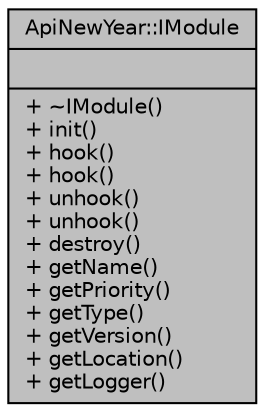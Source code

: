 digraph "ApiNewYear::IModule"
{
  edge [fontname="Helvetica",fontsize="10",labelfontname="Helvetica",labelfontsize="10"];
  node [fontname="Helvetica",fontsize="10",shape=record];
  Node1 [label="{ApiNewYear::IModule\n||+ ~IModule()\l+ init()\l+ hook()\l+ hook()\l+ unhook()\l+ unhook()\l+ destroy()\l+ getName()\l+ getPriority()\l+ getType()\l+ getVersion()\l+ getLocation()\l+ getLogger()\l}",height=0.2,width=0.4,color="black", fillcolor="grey75", style="filled", fontcolor="black"];
}
